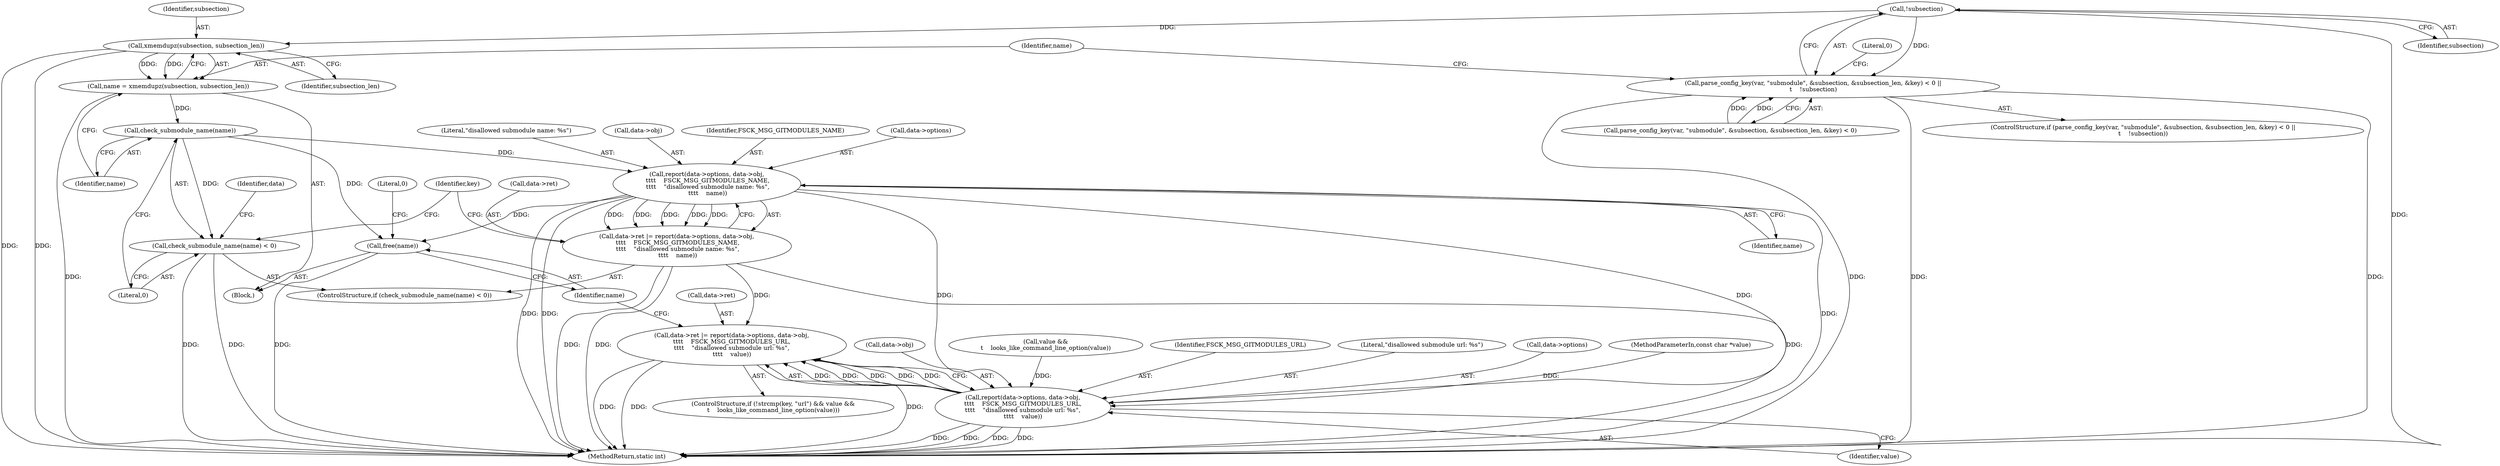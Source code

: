 digraph "0_git_a124133e1e6ab5c7a9fef6d0e6bcb084e3455b46@pointer" {
"1000126" [label="(Call,!subsection)"];
"1000114" [label="(Call,parse_config_key(var, \"submodule\", &subsection, &subsection_len, &key) < 0 ||\n\t    !subsection)"];
"1000132" [label="(Call,xmemdupz(subsection, subsection_len))"];
"1000130" [label="(Call,name = xmemdupz(subsection, subsection_len))"];
"1000137" [label="(Call,check_submodule_name(name))"];
"1000136" [label="(Call,check_submodule_name(name) < 0)"];
"1000144" [label="(Call,report(data->options, data->obj,\n \t\t\t\t    FSCK_MSG_GITMODULES_NAME,\n \t\t\t\t    \"disallowed submodule name: %s\",\n \t\t\t\t    name))"];
"1000140" [label="(Call,data->ret |= report(data->options, data->obj,\n \t\t\t\t    FSCK_MSG_GITMODULES_NAME,\n \t\t\t\t    \"disallowed submodule name: %s\",\n \t\t\t\t    name))"];
"1000164" [label="(Call,data->ret |= report(data->options, data->obj,\n\t\t\t\t    FSCK_MSG_GITMODULES_URL,\n\t\t\t\t    \"disallowed submodule url: %s\",\n\t\t\t\t    value))"];
"1000168" [label="(Call,report(data->options, data->obj,\n\t\t\t\t    FSCK_MSG_GITMODULES_URL,\n\t\t\t\t    \"disallowed submodule url: %s\",\n\t\t\t\t    value))"];
"1000178" [label="(Call,free(name))"];
"1000160" [label="(Call,value &&\n\t    looks_like_command_line_option(value))"];
"1000135" [label="(ControlStructure,if (check_submodule_name(name) < 0))"];
"1000104" [label="(Block,)"];
"1000138" [label="(Identifier,name)"];
"1000129" [label="(Literal,0)"];
"1000158" [label="(Identifier,key)"];
"1000115" [label="(Call,parse_config_key(var, \"submodule\", &subsection, &subsection_len, &key) < 0)"];
"1000142" [label="(Identifier,data)"];
"1000175" [label="(Identifier,FSCK_MSG_GITMODULES_URL)"];
"1000127" [label="(Identifier,subsection)"];
"1000132" [label="(Call,xmemdupz(subsection, subsection_len))"];
"1000130" [label="(Call,name = xmemdupz(subsection, subsection_len))"];
"1000177" [label="(Identifier,value)"];
"1000176" [label="(Literal,\"disallowed submodule url: %s\")"];
"1000169" [label="(Call,data->options)"];
"1000179" [label="(Identifier,name)"];
"1000148" [label="(Call,data->obj)"];
"1000136" [label="(Call,check_submodule_name(name) < 0)"];
"1000165" [label="(Call,data->ret)"];
"1000168" [label="(Call,report(data->options, data->obj,\n\t\t\t\t    FSCK_MSG_GITMODULES_URL,\n\t\t\t\t    \"disallowed submodule url: %s\",\n\t\t\t\t    value))"];
"1000140" [label="(Call,data->ret |= report(data->options, data->obj,\n \t\t\t\t    FSCK_MSG_GITMODULES_NAME,\n \t\t\t\t    \"disallowed submodule name: %s\",\n \t\t\t\t    name))"];
"1000181" [label="(Literal,0)"];
"1000154" [label="(ControlStructure,if (!strcmp(key, \"url\") && value &&\n\t    looks_like_command_line_option(value)))"];
"1000134" [label="(Identifier,subsection_len)"];
"1000131" [label="(Identifier,name)"];
"1000133" [label="(Identifier,subsection)"];
"1000102" [label="(MethodParameterIn,const char *value)"];
"1000164" [label="(Call,data->ret |= report(data->options, data->obj,\n\t\t\t\t    FSCK_MSG_GITMODULES_URL,\n\t\t\t\t    \"disallowed submodule url: %s\",\n\t\t\t\t    value))"];
"1000178" [label="(Call,free(name))"];
"1000182" [label="(MethodReturn,static int)"];
"1000113" [label="(ControlStructure,if (parse_config_key(var, \"submodule\", &subsection, &subsection_len, &key) < 0 ||\n\t    !subsection))"];
"1000141" [label="(Call,data->ret)"];
"1000172" [label="(Call,data->obj)"];
"1000114" [label="(Call,parse_config_key(var, \"submodule\", &subsection, &subsection_len, &key) < 0 ||\n\t    !subsection)"];
"1000153" [label="(Identifier,name)"];
"1000151" [label="(Identifier,FSCK_MSG_GITMODULES_NAME)"];
"1000126" [label="(Call,!subsection)"];
"1000145" [label="(Call,data->options)"];
"1000152" [label="(Literal,\"disallowed submodule name: %s\")"];
"1000139" [label="(Literal,0)"];
"1000144" [label="(Call,report(data->options, data->obj,\n \t\t\t\t    FSCK_MSG_GITMODULES_NAME,\n \t\t\t\t    \"disallowed submodule name: %s\",\n \t\t\t\t    name))"];
"1000137" [label="(Call,check_submodule_name(name))"];
"1000126" -> "1000114"  [label="AST: "];
"1000126" -> "1000127"  [label="CFG: "];
"1000127" -> "1000126"  [label="AST: "];
"1000114" -> "1000126"  [label="CFG: "];
"1000126" -> "1000182"  [label="DDG: "];
"1000126" -> "1000114"  [label="DDG: "];
"1000126" -> "1000132"  [label="DDG: "];
"1000114" -> "1000113"  [label="AST: "];
"1000114" -> "1000115"  [label="CFG: "];
"1000115" -> "1000114"  [label="AST: "];
"1000129" -> "1000114"  [label="CFG: "];
"1000131" -> "1000114"  [label="CFG: "];
"1000114" -> "1000182"  [label="DDG: "];
"1000114" -> "1000182"  [label="DDG: "];
"1000114" -> "1000182"  [label="DDG: "];
"1000115" -> "1000114"  [label="DDG: "];
"1000115" -> "1000114"  [label="DDG: "];
"1000132" -> "1000130"  [label="AST: "];
"1000132" -> "1000134"  [label="CFG: "];
"1000133" -> "1000132"  [label="AST: "];
"1000134" -> "1000132"  [label="AST: "];
"1000130" -> "1000132"  [label="CFG: "];
"1000132" -> "1000182"  [label="DDG: "];
"1000132" -> "1000182"  [label="DDG: "];
"1000132" -> "1000130"  [label="DDG: "];
"1000132" -> "1000130"  [label="DDG: "];
"1000130" -> "1000104"  [label="AST: "];
"1000131" -> "1000130"  [label="AST: "];
"1000138" -> "1000130"  [label="CFG: "];
"1000130" -> "1000182"  [label="DDG: "];
"1000130" -> "1000137"  [label="DDG: "];
"1000137" -> "1000136"  [label="AST: "];
"1000137" -> "1000138"  [label="CFG: "];
"1000138" -> "1000137"  [label="AST: "];
"1000139" -> "1000137"  [label="CFG: "];
"1000137" -> "1000136"  [label="DDG: "];
"1000137" -> "1000144"  [label="DDG: "];
"1000137" -> "1000178"  [label="DDG: "];
"1000136" -> "1000135"  [label="AST: "];
"1000136" -> "1000139"  [label="CFG: "];
"1000139" -> "1000136"  [label="AST: "];
"1000142" -> "1000136"  [label="CFG: "];
"1000158" -> "1000136"  [label="CFG: "];
"1000136" -> "1000182"  [label="DDG: "];
"1000136" -> "1000182"  [label="DDG: "];
"1000144" -> "1000140"  [label="AST: "];
"1000144" -> "1000153"  [label="CFG: "];
"1000145" -> "1000144"  [label="AST: "];
"1000148" -> "1000144"  [label="AST: "];
"1000151" -> "1000144"  [label="AST: "];
"1000152" -> "1000144"  [label="AST: "];
"1000153" -> "1000144"  [label="AST: "];
"1000140" -> "1000144"  [label="CFG: "];
"1000144" -> "1000182"  [label="DDG: "];
"1000144" -> "1000182"  [label="DDG: "];
"1000144" -> "1000182"  [label="DDG: "];
"1000144" -> "1000140"  [label="DDG: "];
"1000144" -> "1000140"  [label="DDG: "];
"1000144" -> "1000140"  [label="DDG: "];
"1000144" -> "1000140"  [label="DDG: "];
"1000144" -> "1000140"  [label="DDG: "];
"1000144" -> "1000168"  [label="DDG: "];
"1000144" -> "1000168"  [label="DDG: "];
"1000144" -> "1000178"  [label="DDG: "];
"1000140" -> "1000135"  [label="AST: "];
"1000141" -> "1000140"  [label="AST: "];
"1000158" -> "1000140"  [label="CFG: "];
"1000140" -> "1000182"  [label="DDG: "];
"1000140" -> "1000182"  [label="DDG: "];
"1000140" -> "1000182"  [label="DDG: "];
"1000140" -> "1000164"  [label="DDG: "];
"1000164" -> "1000154"  [label="AST: "];
"1000164" -> "1000168"  [label="CFG: "];
"1000165" -> "1000164"  [label="AST: "];
"1000168" -> "1000164"  [label="AST: "];
"1000179" -> "1000164"  [label="CFG: "];
"1000164" -> "1000182"  [label="DDG: "];
"1000164" -> "1000182"  [label="DDG: "];
"1000164" -> "1000182"  [label="DDG: "];
"1000168" -> "1000164"  [label="DDG: "];
"1000168" -> "1000164"  [label="DDG: "];
"1000168" -> "1000164"  [label="DDG: "];
"1000168" -> "1000164"  [label="DDG: "];
"1000168" -> "1000164"  [label="DDG: "];
"1000168" -> "1000177"  [label="CFG: "];
"1000169" -> "1000168"  [label="AST: "];
"1000172" -> "1000168"  [label="AST: "];
"1000175" -> "1000168"  [label="AST: "];
"1000176" -> "1000168"  [label="AST: "];
"1000177" -> "1000168"  [label="AST: "];
"1000168" -> "1000182"  [label="DDG: "];
"1000168" -> "1000182"  [label="DDG: "];
"1000168" -> "1000182"  [label="DDG: "];
"1000168" -> "1000182"  [label="DDG: "];
"1000160" -> "1000168"  [label="DDG: "];
"1000102" -> "1000168"  [label="DDG: "];
"1000178" -> "1000104"  [label="AST: "];
"1000178" -> "1000179"  [label="CFG: "];
"1000179" -> "1000178"  [label="AST: "];
"1000181" -> "1000178"  [label="CFG: "];
"1000178" -> "1000182"  [label="DDG: "];
}
